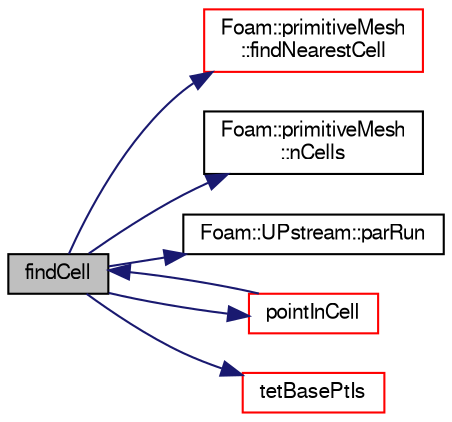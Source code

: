 digraph "findCell"
{
  bgcolor="transparent";
  edge [fontname="FreeSans",fontsize="10",labelfontname="FreeSans",labelfontsize="10"];
  node [fontname="FreeSans",fontsize="10",shape=record];
  rankdir="LR";
  Node30078 [label="findCell",height=0.2,width=0.4,color="black", fillcolor="grey75", style="filled", fontcolor="black"];
  Node30078 -> Node30079 [color="midnightblue",fontsize="10",style="solid",fontname="FreeSans"];
  Node30079 [label="Foam::primitiveMesh\l::findNearestCell",height=0.2,width=0.4,color="red",URL="$a27530.html#a15774d876f83ebffcbb69307918aa292",tooltip="Find the cell with the nearest cell centre to location. "];
  Node30078 -> Node30125 [color="midnightblue",fontsize="10",style="solid",fontname="FreeSans"];
  Node30125 [label="Foam::primitiveMesh\l::nCells",height=0.2,width=0.4,color="black",URL="$a27530.html#a13b94bdb0926552bf78ad5210a73a3d5"];
  Node30078 -> Node30106 [color="midnightblue",fontsize="10",style="solid",fontname="FreeSans"];
  Node30106 [label="Foam::UPstream::parRun",height=0.2,width=0.4,color="black",URL="$a26270.html#adbb27f04b5705440fb8b09f278059011",tooltip="Is this a parallel run? "];
  Node30078 -> Node30142 [color="midnightblue",fontsize="10",style="solid",fontname="FreeSans"];
  Node30142 [label="pointInCell",height=0.2,width=0.4,color="red",URL="$a27410.html#a0867f30df00643909280245ea9f26310",tooltip="Is the point in the cell. "];
  Node30142 -> Node30078 [color="midnightblue",fontsize="10",style="solid",fontname="FreeSans"];
  Node30078 -> Node30162 [color="midnightblue",fontsize="10",style="solid",fontname="FreeSans"];
  Node30162 [label="tetBasePtIs",height=0.2,width=0.4,color="red",URL="$a27410.html#a4a7c8f492ae67f94fd90eed12d6fd79a",tooltip="Return the tetBasePtIs. "];
}

